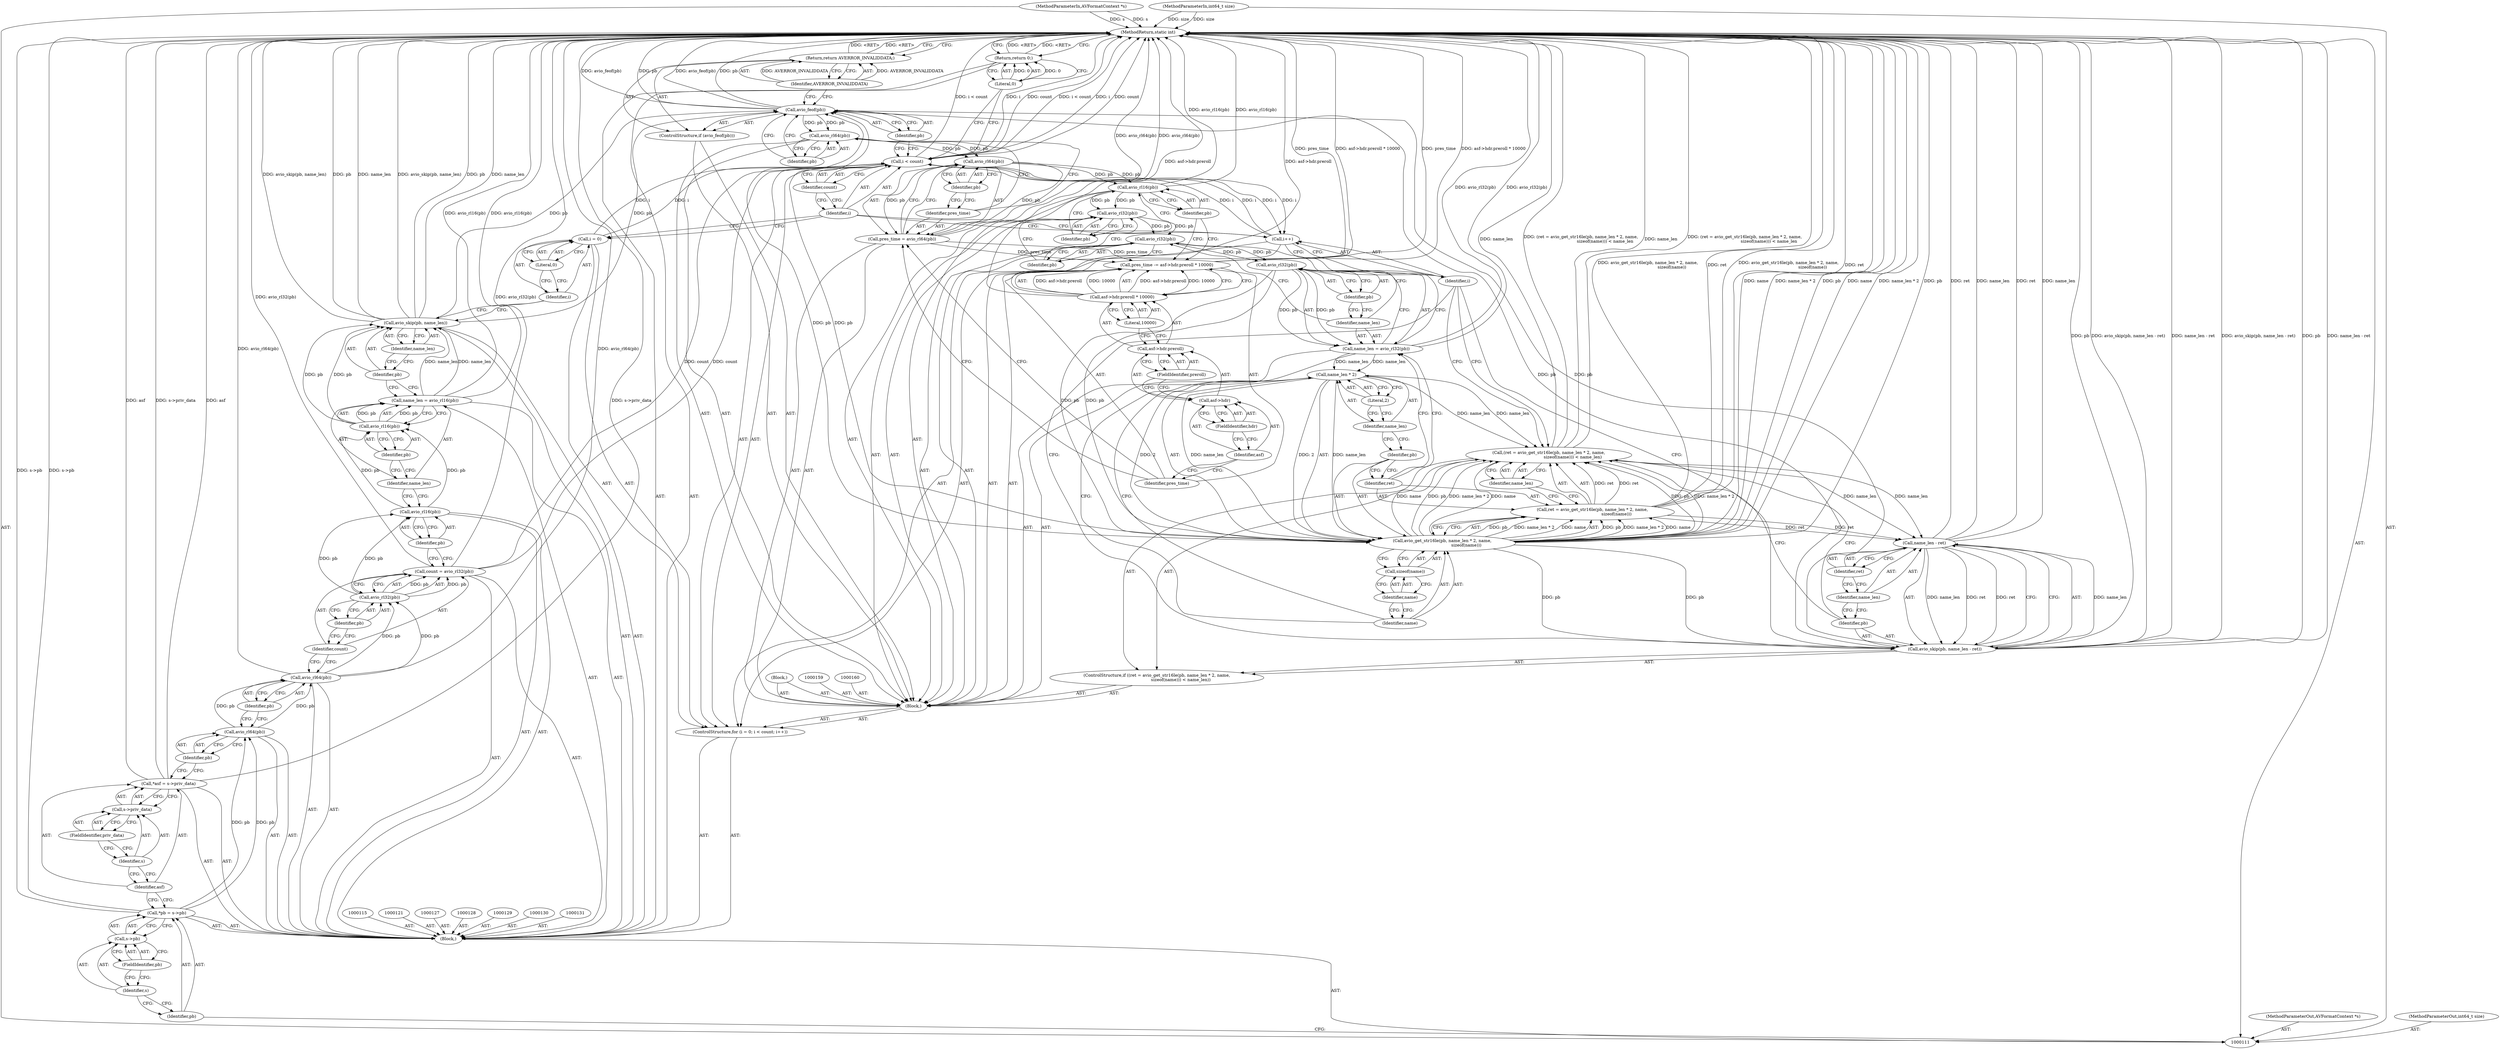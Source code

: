 digraph "0_FFmpeg_7f9ec5593e04827249e7aeb466da06a98a0d7329" {
"1000212" [label="(MethodReturn,static int)"];
"1000112" [label="(MethodParameterIn,AVFormatContext *s)"];
"1000294" [label="(MethodParameterOut,AVFormatContext *s)"];
"1000113" [label="(MethodParameterIn,int64_t size)"];
"1000295" [label="(MethodParameterOut,int64_t size)"];
"1000138" [label="(Call,avio_rl32(pb))"];
"1000139" [label="(Identifier,pb)"];
"1000136" [label="(Call,count = avio_rl32(pb))"];
"1000137" [label="(Identifier,count)"];
"1000141" [label="(Identifier,pb)"];
"1000140" [label="(Call,avio_rl16(pb))"];
"1000144" [label="(Call,avio_rl16(pb))"];
"1000145" [label="(Identifier,pb)"];
"1000142" [label="(Call,name_len = avio_rl16(pb))"];
"1000143" [label="(Identifier,name_len)"];
"1000147" [label="(Identifier,pb)"];
"1000148" [label="(Identifier,name_len)"];
"1000146" [label="(Call,avio_skip(pb, name_len))"];
"1000150" [label="(Call,i = 0)"];
"1000151" [label="(Identifier,i)"];
"1000152" [label="(Literal,0)"];
"1000153" [label="(Call,i < count)"];
"1000154" [label="(Identifier,i)"];
"1000155" [label="(Identifier,count)"];
"1000156" [label="(Call,i++)"];
"1000157" [label="(Identifier,i)"];
"1000149" [label="(ControlStructure,for (i = 0; i < count; i++))"];
"1000158" [label="(Block,)"];
"1000162" [label="(Call,avio_feof(pb))"];
"1000163" [label="(Identifier,pb)"];
"1000161" [label="(ControlStructure,if (avio_feof(pb)))"];
"1000114" [label="(Block,)"];
"1000164" [label="(Return,return AVERROR_INVALIDDATA;)"];
"1000165" [label="(Identifier,AVERROR_INVALIDDATA)"];
"1000167" [label="(Identifier,pb)"];
"1000166" [label="(Call,avio_rl64(pb))"];
"1000170" [label="(Call,avio_rl64(pb))"];
"1000171" [label="(Identifier,pb)"];
"1000168" [label="(Call,pres_time = avio_rl64(pb))"];
"1000169" [label="(Identifier,pres_time)"];
"1000174" [label="(Call,asf->hdr.preroll * 10000)"];
"1000175" [label="(Call,asf->hdr.preroll)"];
"1000176" [label="(Call,asf->hdr)"];
"1000177" [label="(Identifier,asf)"];
"1000178" [label="(FieldIdentifier,hdr)"];
"1000179" [label="(FieldIdentifier,preroll)"];
"1000180" [label="(Literal,10000)"];
"1000172" [label="(Call,pres_time -= asf->hdr.preroll * 10000)"];
"1000173" [label="(Identifier,pres_time)"];
"1000182" [label="(Identifier,pb)"];
"1000181" [label="(Call,avio_rl16(pb))"];
"1000184" [label="(Identifier,pb)"];
"1000183" [label="(Call,avio_rl32(pb))"];
"1000186" [label="(Identifier,pb)"];
"1000185" [label="(Call,avio_rl32(pb))"];
"1000189" [label="(Call,avio_rl32(pb))"];
"1000190" [label="(Identifier,pb)"];
"1000187" [label="(Call,name_len = avio_rl32(pb))"];
"1000188" [label="(Identifier,name_len)"];
"1000192" [label="(Call,(ret = avio_get_str16le(pb, name_len * 2, name,\n                                    sizeof(name))) < name_len)"];
"1000193" [label="(Call,ret = avio_get_str16le(pb, name_len * 2, name,\n                                    sizeof(name)))"];
"1000194" [label="(Identifier,ret)"];
"1000195" [label="(Call,avio_get_str16le(pb, name_len * 2, name,\n                                    sizeof(name)))"];
"1000196" [label="(Identifier,pb)"];
"1000197" [label="(Call,name_len * 2)"];
"1000198" [label="(Identifier,name_len)"];
"1000199" [label="(Literal,2)"];
"1000200" [label="(Identifier,name)"];
"1000191" [label="(ControlStructure,if ((ret = avio_get_str16le(pb, name_len * 2, name,\n                                    sizeof(name))) < name_len))"];
"1000116" [label="(Call,*pb = s->pb)"];
"1000117" [label="(Identifier,pb)"];
"1000118" [label="(Call,s->pb)"];
"1000119" [label="(Identifier,s)"];
"1000120" [label="(FieldIdentifier,pb)"];
"1000201" [label="(Call,sizeof(name))"];
"1000202" [label="(Identifier,name)"];
"1000203" [label="(Identifier,name_len)"];
"1000204" [label="(Call,avio_skip(pb, name_len - ret))"];
"1000205" [label="(Identifier,pb)"];
"1000206" [label="(Call,name_len - ret)"];
"1000207" [label="(Identifier,name_len)"];
"1000208" [label="(Identifier,ret)"];
"1000209" [label="(Block,)"];
"1000211" [label="(Literal,0)"];
"1000210" [label="(Return,return 0;)"];
"1000122" [label="(Call,*asf = s->priv_data)"];
"1000123" [label="(Identifier,asf)"];
"1000124" [label="(Call,s->priv_data)"];
"1000125" [label="(Identifier,s)"];
"1000126" [label="(FieldIdentifier,priv_data)"];
"1000133" [label="(Identifier,pb)"];
"1000132" [label="(Call,avio_rl64(pb))"];
"1000135" [label="(Identifier,pb)"];
"1000134" [label="(Call,avio_rl64(pb))"];
"1000212" -> "1000111"  [label="AST: "];
"1000212" -> "1000164"  [label="CFG: "];
"1000212" -> "1000210"  [label="CFG: "];
"1000210" -> "1000212"  [label="DDG: <RET>"];
"1000164" -> "1000212"  [label="DDG: <RET>"];
"1000195" -> "1000212"  [label="DDG: name"];
"1000195" -> "1000212"  [label="DDG: name_len * 2"];
"1000195" -> "1000212"  [label="DDG: pb"];
"1000187" -> "1000212"  [label="DDG: avio_rl32(pb)"];
"1000193" -> "1000212"  [label="DDG: avio_get_str16le(pb, name_len * 2, name,\n                                    sizeof(name))"];
"1000193" -> "1000212"  [label="DDG: ret"];
"1000181" -> "1000212"  [label="DDG: avio_rl16(pb)"];
"1000192" -> "1000212"  [label="DDG: name_len"];
"1000192" -> "1000212"  [label="DDG: (ret = avio_get_str16le(pb, name_len * 2, name,\n                                    sizeof(name))) < name_len"];
"1000116" -> "1000212"  [label="DDG: s->pb"];
"1000112" -> "1000212"  [label="DDG: s"];
"1000153" -> "1000212"  [label="DDG: i"];
"1000153" -> "1000212"  [label="DDG: count"];
"1000153" -> "1000212"  [label="DDG: i < count"];
"1000204" -> "1000212"  [label="DDG: pb"];
"1000204" -> "1000212"  [label="DDG: name_len - ret"];
"1000204" -> "1000212"  [label="DDG: avio_skip(pb, name_len - ret)"];
"1000122" -> "1000212"  [label="DDG: asf"];
"1000122" -> "1000212"  [label="DDG: s->priv_data"];
"1000142" -> "1000212"  [label="DDG: avio_rl16(pb)"];
"1000134" -> "1000212"  [label="DDG: avio_rl64(pb)"];
"1000206" -> "1000212"  [label="DDG: ret"];
"1000206" -> "1000212"  [label="DDG: name_len"];
"1000146" -> "1000212"  [label="DDG: name_len"];
"1000146" -> "1000212"  [label="DDG: avio_skip(pb, name_len)"];
"1000146" -> "1000212"  [label="DDG: pb"];
"1000113" -> "1000212"  [label="DDG: size"];
"1000172" -> "1000212"  [label="DDG: pres_time"];
"1000172" -> "1000212"  [label="DDG: asf->hdr.preroll * 10000"];
"1000168" -> "1000212"  [label="DDG: avio_rl64(pb)"];
"1000136" -> "1000212"  [label="DDG: avio_rl32(pb)"];
"1000162" -> "1000212"  [label="DDG: pb"];
"1000162" -> "1000212"  [label="DDG: avio_feof(pb)"];
"1000174" -> "1000212"  [label="DDG: asf->hdr.preroll"];
"1000112" -> "1000111"  [label="AST: "];
"1000112" -> "1000212"  [label="DDG: s"];
"1000294" -> "1000111"  [label="AST: "];
"1000113" -> "1000111"  [label="AST: "];
"1000113" -> "1000212"  [label="DDG: size"];
"1000295" -> "1000111"  [label="AST: "];
"1000138" -> "1000136"  [label="AST: "];
"1000138" -> "1000139"  [label="CFG: "];
"1000139" -> "1000138"  [label="AST: "];
"1000136" -> "1000138"  [label="CFG: "];
"1000138" -> "1000136"  [label="DDG: pb"];
"1000134" -> "1000138"  [label="DDG: pb"];
"1000138" -> "1000140"  [label="DDG: pb"];
"1000139" -> "1000138"  [label="AST: "];
"1000139" -> "1000137"  [label="CFG: "];
"1000138" -> "1000139"  [label="CFG: "];
"1000136" -> "1000114"  [label="AST: "];
"1000136" -> "1000138"  [label="CFG: "];
"1000137" -> "1000136"  [label="AST: "];
"1000138" -> "1000136"  [label="AST: "];
"1000141" -> "1000136"  [label="CFG: "];
"1000136" -> "1000212"  [label="DDG: avio_rl32(pb)"];
"1000138" -> "1000136"  [label="DDG: pb"];
"1000136" -> "1000153"  [label="DDG: count"];
"1000137" -> "1000136"  [label="AST: "];
"1000137" -> "1000134"  [label="CFG: "];
"1000139" -> "1000137"  [label="CFG: "];
"1000141" -> "1000140"  [label="AST: "];
"1000141" -> "1000136"  [label="CFG: "];
"1000140" -> "1000141"  [label="CFG: "];
"1000140" -> "1000114"  [label="AST: "];
"1000140" -> "1000141"  [label="CFG: "];
"1000141" -> "1000140"  [label="AST: "];
"1000143" -> "1000140"  [label="CFG: "];
"1000138" -> "1000140"  [label="DDG: pb"];
"1000140" -> "1000144"  [label="DDG: pb"];
"1000144" -> "1000142"  [label="AST: "];
"1000144" -> "1000145"  [label="CFG: "];
"1000145" -> "1000144"  [label="AST: "];
"1000142" -> "1000144"  [label="CFG: "];
"1000144" -> "1000142"  [label="DDG: pb"];
"1000140" -> "1000144"  [label="DDG: pb"];
"1000144" -> "1000146"  [label="DDG: pb"];
"1000145" -> "1000144"  [label="AST: "];
"1000145" -> "1000143"  [label="CFG: "];
"1000144" -> "1000145"  [label="CFG: "];
"1000142" -> "1000114"  [label="AST: "];
"1000142" -> "1000144"  [label="CFG: "];
"1000143" -> "1000142"  [label="AST: "];
"1000144" -> "1000142"  [label="AST: "];
"1000147" -> "1000142"  [label="CFG: "];
"1000142" -> "1000212"  [label="DDG: avio_rl16(pb)"];
"1000144" -> "1000142"  [label="DDG: pb"];
"1000142" -> "1000146"  [label="DDG: name_len"];
"1000143" -> "1000142"  [label="AST: "];
"1000143" -> "1000140"  [label="CFG: "];
"1000145" -> "1000143"  [label="CFG: "];
"1000147" -> "1000146"  [label="AST: "];
"1000147" -> "1000142"  [label="CFG: "];
"1000148" -> "1000147"  [label="CFG: "];
"1000148" -> "1000146"  [label="AST: "];
"1000148" -> "1000147"  [label="CFG: "];
"1000146" -> "1000148"  [label="CFG: "];
"1000146" -> "1000114"  [label="AST: "];
"1000146" -> "1000148"  [label="CFG: "];
"1000147" -> "1000146"  [label="AST: "];
"1000148" -> "1000146"  [label="AST: "];
"1000151" -> "1000146"  [label="CFG: "];
"1000146" -> "1000212"  [label="DDG: name_len"];
"1000146" -> "1000212"  [label="DDG: avio_skip(pb, name_len)"];
"1000146" -> "1000212"  [label="DDG: pb"];
"1000144" -> "1000146"  [label="DDG: pb"];
"1000142" -> "1000146"  [label="DDG: name_len"];
"1000146" -> "1000162"  [label="DDG: pb"];
"1000150" -> "1000149"  [label="AST: "];
"1000150" -> "1000152"  [label="CFG: "];
"1000151" -> "1000150"  [label="AST: "];
"1000152" -> "1000150"  [label="AST: "];
"1000154" -> "1000150"  [label="CFG: "];
"1000150" -> "1000153"  [label="DDG: i"];
"1000151" -> "1000150"  [label="AST: "];
"1000151" -> "1000146"  [label="CFG: "];
"1000152" -> "1000151"  [label="CFG: "];
"1000152" -> "1000150"  [label="AST: "];
"1000152" -> "1000151"  [label="CFG: "];
"1000150" -> "1000152"  [label="CFG: "];
"1000153" -> "1000149"  [label="AST: "];
"1000153" -> "1000155"  [label="CFG: "];
"1000154" -> "1000153"  [label="AST: "];
"1000155" -> "1000153"  [label="AST: "];
"1000163" -> "1000153"  [label="CFG: "];
"1000211" -> "1000153"  [label="CFG: "];
"1000153" -> "1000212"  [label="DDG: i"];
"1000153" -> "1000212"  [label="DDG: count"];
"1000153" -> "1000212"  [label="DDG: i < count"];
"1000150" -> "1000153"  [label="DDG: i"];
"1000156" -> "1000153"  [label="DDG: i"];
"1000136" -> "1000153"  [label="DDG: count"];
"1000153" -> "1000156"  [label="DDG: i"];
"1000154" -> "1000153"  [label="AST: "];
"1000154" -> "1000150"  [label="CFG: "];
"1000154" -> "1000156"  [label="CFG: "];
"1000155" -> "1000154"  [label="CFG: "];
"1000155" -> "1000153"  [label="AST: "];
"1000155" -> "1000154"  [label="CFG: "];
"1000153" -> "1000155"  [label="CFG: "];
"1000156" -> "1000149"  [label="AST: "];
"1000156" -> "1000157"  [label="CFG: "];
"1000157" -> "1000156"  [label="AST: "];
"1000154" -> "1000156"  [label="CFG: "];
"1000156" -> "1000153"  [label="DDG: i"];
"1000153" -> "1000156"  [label="DDG: i"];
"1000157" -> "1000156"  [label="AST: "];
"1000157" -> "1000204"  [label="CFG: "];
"1000157" -> "1000192"  [label="CFG: "];
"1000156" -> "1000157"  [label="CFG: "];
"1000149" -> "1000114"  [label="AST: "];
"1000150" -> "1000149"  [label="AST: "];
"1000153" -> "1000149"  [label="AST: "];
"1000156" -> "1000149"  [label="AST: "];
"1000158" -> "1000149"  [label="AST: "];
"1000158" -> "1000149"  [label="AST: "];
"1000159" -> "1000158"  [label="AST: "];
"1000160" -> "1000158"  [label="AST: "];
"1000161" -> "1000158"  [label="AST: "];
"1000166" -> "1000158"  [label="AST: "];
"1000168" -> "1000158"  [label="AST: "];
"1000172" -> "1000158"  [label="AST: "];
"1000181" -> "1000158"  [label="AST: "];
"1000183" -> "1000158"  [label="AST: "];
"1000185" -> "1000158"  [label="AST: "];
"1000187" -> "1000158"  [label="AST: "];
"1000191" -> "1000158"  [label="AST: "];
"1000209" -> "1000158"  [label="AST: "];
"1000162" -> "1000161"  [label="AST: "];
"1000162" -> "1000163"  [label="CFG: "];
"1000163" -> "1000162"  [label="AST: "];
"1000165" -> "1000162"  [label="CFG: "];
"1000167" -> "1000162"  [label="CFG: "];
"1000162" -> "1000212"  [label="DDG: pb"];
"1000162" -> "1000212"  [label="DDG: avio_feof(pb)"];
"1000204" -> "1000162"  [label="DDG: pb"];
"1000195" -> "1000162"  [label="DDG: pb"];
"1000146" -> "1000162"  [label="DDG: pb"];
"1000162" -> "1000166"  [label="DDG: pb"];
"1000163" -> "1000162"  [label="AST: "];
"1000163" -> "1000153"  [label="CFG: "];
"1000162" -> "1000163"  [label="CFG: "];
"1000161" -> "1000158"  [label="AST: "];
"1000162" -> "1000161"  [label="AST: "];
"1000164" -> "1000161"  [label="AST: "];
"1000114" -> "1000111"  [label="AST: "];
"1000115" -> "1000114"  [label="AST: "];
"1000116" -> "1000114"  [label="AST: "];
"1000121" -> "1000114"  [label="AST: "];
"1000122" -> "1000114"  [label="AST: "];
"1000127" -> "1000114"  [label="AST: "];
"1000128" -> "1000114"  [label="AST: "];
"1000129" -> "1000114"  [label="AST: "];
"1000130" -> "1000114"  [label="AST: "];
"1000131" -> "1000114"  [label="AST: "];
"1000132" -> "1000114"  [label="AST: "];
"1000134" -> "1000114"  [label="AST: "];
"1000136" -> "1000114"  [label="AST: "];
"1000140" -> "1000114"  [label="AST: "];
"1000142" -> "1000114"  [label="AST: "];
"1000146" -> "1000114"  [label="AST: "];
"1000149" -> "1000114"  [label="AST: "];
"1000210" -> "1000114"  [label="AST: "];
"1000164" -> "1000161"  [label="AST: "];
"1000164" -> "1000165"  [label="CFG: "];
"1000165" -> "1000164"  [label="AST: "];
"1000212" -> "1000164"  [label="CFG: "];
"1000164" -> "1000212"  [label="DDG: <RET>"];
"1000165" -> "1000164"  [label="DDG: AVERROR_INVALIDDATA"];
"1000165" -> "1000164"  [label="AST: "];
"1000165" -> "1000162"  [label="CFG: "];
"1000164" -> "1000165"  [label="CFG: "];
"1000165" -> "1000164"  [label="DDG: AVERROR_INVALIDDATA"];
"1000167" -> "1000166"  [label="AST: "];
"1000167" -> "1000162"  [label="CFG: "];
"1000166" -> "1000167"  [label="CFG: "];
"1000166" -> "1000158"  [label="AST: "];
"1000166" -> "1000167"  [label="CFG: "];
"1000167" -> "1000166"  [label="AST: "];
"1000169" -> "1000166"  [label="CFG: "];
"1000162" -> "1000166"  [label="DDG: pb"];
"1000166" -> "1000170"  [label="DDG: pb"];
"1000170" -> "1000168"  [label="AST: "];
"1000170" -> "1000171"  [label="CFG: "];
"1000171" -> "1000170"  [label="AST: "];
"1000168" -> "1000170"  [label="CFG: "];
"1000170" -> "1000168"  [label="DDG: pb"];
"1000166" -> "1000170"  [label="DDG: pb"];
"1000170" -> "1000181"  [label="DDG: pb"];
"1000171" -> "1000170"  [label="AST: "];
"1000171" -> "1000169"  [label="CFG: "];
"1000170" -> "1000171"  [label="CFG: "];
"1000168" -> "1000158"  [label="AST: "];
"1000168" -> "1000170"  [label="CFG: "];
"1000169" -> "1000168"  [label="AST: "];
"1000170" -> "1000168"  [label="AST: "];
"1000173" -> "1000168"  [label="CFG: "];
"1000168" -> "1000212"  [label="DDG: avio_rl64(pb)"];
"1000170" -> "1000168"  [label="DDG: pb"];
"1000168" -> "1000172"  [label="DDG: pres_time"];
"1000169" -> "1000168"  [label="AST: "];
"1000169" -> "1000166"  [label="CFG: "];
"1000171" -> "1000169"  [label="CFG: "];
"1000174" -> "1000172"  [label="AST: "];
"1000174" -> "1000180"  [label="CFG: "];
"1000175" -> "1000174"  [label="AST: "];
"1000180" -> "1000174"  [label="AST: "];
"1000172" -> "1000174"  [label="CFG: "];
"1000174" -> "1000212"  [label="DDG: asf->hdr.preroll"];
"1000174" -> "1000172"  [label="DDG: asf->hdr.preroll"];
"1000174" -> "1000172"  [label="DDG: 10000"];
"1000175" -> "1000174"  [label="AST: "];
"1000175" -> "1000179"  [label="CFG: "];
"1000176" -> "1000175"  [label="AST: "];
"1000179" -> "1000175"  [label="AST: "];
"1000180" -> "1000175"  [label="CFG: "];
"1000176" -> "1000175"  [label="AST: "];
"1000176" -> "1000178"  [label="CFG: "];
"1000177" -> "1000176"  [label="AST: "];
"1000178" -> "1000176"  [label="AST: "];
"1000179" -> "1000176"  [label="CFG: "];
"1000177" -> "1000176"  [label="AST: "];
"1000177" -> "1000173"  [label="CFG: "];
"1000178" -> "1000177"  [label="CFG: "];
"1000178" -> "1000176"  [label="AST: "];
"1000178" -> "1000177"  [label="CFG: "];
"1000176" -> "1000178"  [label="CFG: "];
"1000179" -> "1000175"  [label="AST: "];
"1000179" -> "1000176"  [label="CFG: "];
"1000175" -> "1000179"  [label="CFG: "];
"1000180" -> "1000174"  [label="AST: "];
"1000180" -> "1000175"  [label="CFG: "];
"1000174" -> "1000180"  [label="CFG: "];
"1000172" -> "1000158"  [label="AST: "];
"1000172" -> "1000174"  [label="CFG: "];
"1000173" -> "1000172"  [label="AST: "];
"1000174" -> "1000172"  [label="AST: "];
"1000182" -> "1000172"  [label="CFG: "];
"1000172" -> "1000212"  [label="DDG: pres_time"];
"1000172" -> "1000212"  [label="DDG: asf->hdr.preroll * 10000"];
"1000174" -> "1000172"  [label="DDG: asf->hdr.preroll"];
"1000174" -> "1000172"  [label="DDG: 10000"];
"1000168" -> "1000172"  [label="DDG: pres_time"];
"1000173" -> "1000172"  [label="AST: "];
"1000173" -> "1000168"  [label="CFG: "];
"1000177" -> "1000173"  [label="CFG: "];
"1000182" -> "1000181"  [label="AST: "];
"1000182" -> "1000172"  [label="CFG: "];
"1000181" -> "1000182"  [label="CFG: "];
"1000181" -> "1000158"  [label="AST: "];
"1000181" -> "1000182"  [label="CFG: "];
"1000182" -> "1000181"  [label="AST: "];
"1000184" -> "1000181"  [label="CFG: "];
"1000181" -> "1000212"  [label="DDG: avio_rl16(pb)"];
"1000170" -> "1000181"  [label="DDG: pb"];
"1000181" -> "1000183"  [label="DDG: pb"];
"1000184" -> "1000183"  [label="AST: "];
"1000184" -> "1000181"  [label="CFG: "];
"1000183" -> "1000184"  [label="CFG: "];
"1000183" -> "1000158"  [label="AST: "];
"1000183" -> "1000184"  [label="CFG: "];
"1000184" -> "1000183"  [label="AST: "];
"1000186" -> "1000183"  [label="CFG: "];
"1000181" -> "1000183"  [label="DDG: pb"];
"1000183" -> "1000185"  [label="DDG: pb"];
"1000186" -> "1000185"  [label="AST: "];
"1000186" -> "1000183"  [label="CFG: "];
"1000185" -> "1000186"  [label="CFG: "];
"1000185" -> "1000158"  [label="AST: "];
"1000185" -> "1000186"  [label="CFG: "];
"1000186" -> "1000185"  [label="AST: "];
"1000188" -> "1000185"  [label="CFG: "];
"1000183" -> "1000185"  [label="DDG: pb"];
"1000185" -> "1000189"  [label="DDG: pb"];
"1000189" -> "1000187"  [label="AST: "];
"1000189" -> "1000190"  [label="CFG: "];
"1000190" -> "1000189"  [label="AST: "];
"1000187" -> "1000189"  [label="CFG: "];
"1000189" -> "1000187"  [label="DDG: pb"];
"1000185" -> "1000189"  [label="DDG: pb"];
"1000189" -> "1000195"  [label="DDG: pb"];
"1000190" -> "1000189"  [label="AST: "];
"1000190" -> "1000188"  [label="CFG: "];
"1000189" -> "1000190"  [label="CFG: "];
"1000187" -> "1000158"  [label="AST: "];
"1000187" -> "1000189"  [label="CFG: "];
"1000188" -> "1000187"  [label="AST: "];
"1000189" -> "1000187"  [label="AST: "];
"1000194" -> "1000187"  [label="CFG: "];
"1000187" -> "1000212"  [label="DDG: avio_rl32(pb)"];
"1000189" -> "1000187"  [label="DDG: pb"];
"1000187" -> "1000197"  [label="DDG: name_len"];
"1000188" -> "1000187"  [label="AST: "];
"1000188" -> "1000185"  [label="CFG: "];
"1000190" -> "1000188"  [label="CFG: "];
"1000192" -> "1000191"  [label="AST: "];
"1000192" -> "1000203"  [label="CFG: "];
"1000193" -> "1000192"  [label="AST: "];
"1000203" -> "1000192"  [label="AST: "];
"1000205" -> "1000192"  [label="CFG: "];
"1000157" -> "1000192"  [label="CFG: "];
"1000192" -> "1000212"  [label="DDG: name_len"];
"1000192" -> "1000212"  [label="DDG: (ret = avio_get_str16le(pb, name_len * 2, name,\n                                    sizeof(name))) < name_len"];
"1000193" -> "1000192"  [label="DDG: ret"];
"1000195" -> "1000192"  [label="DDG: pb"];
"1000195" -> "1000192"  [label="DDG: name_len * 2"];
"1000195" -> "1000192"  [label="DDG: name"];
"1000197" -> "1000192"  [label="DDG: name_len"];
"1000192" -> "1000206"  [label="DDG: name_len"];
"1000193" -> "1000192"  [label="AST: "];
"1000193" -> "1000195"  [label="CFG: "];
"1000194" -> "1000193"  [label="AST: "];
"1000195" -> "1000193"  [label="AST: "];
"1000203" -> "1000193"  [label="CFG: "];
"1000193" -> "1000212"  [label="DDG: avio_get_str16le(pb, name_len * 2, name,\n                                    sizeof(name))"];
"1000193" -> "1000212"  [label="DDG: ret"];
"1000193" -> "1000192"  [label="DDG: ret"];
"1000195" -> "1000193"  [label="DDG: pb"];
"1000195" -> "1000193"  [label="DDG: name_len * 2"];
"1000195" -> "1000193"  [label="DDG: name"];
"1000193" -> "1000206"  [label="DDG: ret"];
"1000194" -> "1000193"  [label="AST: "];
"1000194" -> "1000187"  [label="CFG: "];
"1000196" -> "1000194"  [label="CFG: "];
"1000195" -> "1000193"  [label="AST: "];
"1000195" -> "1000201"  [label="CFG: "];
"1000196" -> "1000195"  [label="AST: "];
"1000197" -> "1000195"  [label="AST: "];
"1000200" -> "1000195"  [label="AST: "];
"1000201" -> "1000195"  [label="AST: "];
"1000193" -> "1000195"  [label="CFG: "];
"1000195" -> "1000212"  [label="DDG: name"];
"1000195" -> "1000212"  [label="DDG: name_len * 2"];
"1000195" -> "1000212"  [label="DDG: pb"];
"1000195" -> "1000162"  [label="DDG: pb"];
"1000195" -> "1000192"  [label="DDG: pb"];
"1000195" -> "1000192"  [label="DDG: name_len * 2"];
"1000195" -> "1000192"  [label="DDG: name"];
"1000195" -> "1000193"  [label="DDG: pb"];
"1000195" -> "1000193"  [label="DDG: name_len * 2"];
"1000195" -> "1000193"  [label="DDG: name"];
"1000189" -> "1000195"  [label="DDG: pb"];
"1000197" -> "1000195"  [label="DDG: name_len"];
"1000197" -> "1000195"  [label="DDG: 2"];
"1000195" -> "1000204"  [label="DDG: pb"];
"1000196" -> "1000195"  [label="AST: "];
"1000196" -> "1000194"  [label="CFG: "];
"1000198" -> "1000196"  [label="CFG: "];
"1000197" -> "1000195"  [label="AST: "];
"1000197" -> "1000199"  [label="CFG: "];
"1000198" -> "1000197"  [label="AST: "];
"1000199" -> "1000197"  [label="AST: "];
"1000200" -> "1000197"  [label="CFG: "];
"1000197" -> "1000195"  [label="DDG: name_len"];
"1000197" -> "1000195"  [label="DDG: 2"];
"1000187" -> "1000197"  [label="DDG: name_len"];
"1000197" -> "1000192"  [label="DDG: name_len"];
"1000198" -> "1000197"  [label="AST: "];
"1000198" -> "1000196"  [label="CFG: "];
"1000199" -> "1000198"  [label="CFG: "];
"1000199" -> "1000197"  [label="AST: "];
"1000199" -> "1000198"  [label="CFG: "];
"1000197" -> "1000199"  [label="CFG: "];
"1000200" -> "1000195"  [label="AST: "];
"1000200" -> "1000197"  [label="CFG: "];
"1000202" -> "1000200"  [label="CFG: "];
"1000191" -> "1000158"  [label="AST: "];
"1000192" -> "1000191"  [label="AST: "];
"1000204" -> "1000191"  [label="AST: "];
"1000116" -> "1000114"  [label="AST: "];
"1000116" -> "1000118"  [label="CFG: "];
"1000117" -> "1000116"  [label="AST: "];
"1000118" -> "1000116"  [label="AST: "];
"1000123" -> "1000116"  [label="CFG: "];
"1000116" -> "1000212"  [label="DDG: s->pb"];
"1000116" -> "1000132"  [label="DDG: pb"];
"1000117" -> "1000116"  [label="AST: "];
"1000117" -> "1000111"  [label="CFG: "];
"1000119" -> "1000117"  [label="CFG: "];
"1000118" -> "1000116"  [label="AST: "];
"1000118" -> "1000120"  [label="CFG: "];
"1000119" -> "1000118"  [label="AST: "];
"1000120" -> "1000118"  [label="AST: "];
"1000116" -> "1000118"  [label="CFG: "];
"1000119" -> "1000118"  [label="AST: "];
"1000119" -> "1000117"  [label="CFG: "];
"1000120" -> "1000119"  [label="CFG: "];
"1000120" -> "1000118"  [label="AST: "];
"1000120" -> "1000119"  [label="CFG: "];
"1000118" -> "1000120"  [label="CFG: "];
"1000201" -> "1000195"  [label="AST: "];
"1000201" -> "1000202"  [label="CFG: "];
"1000202" -> "1000201"  [label="AST: "];
"1000195" -> "1000201"  [label="CFG: "];
"1000202" -> "1000201"  [label="AST: "];
"1000202" -> "1000200"  [label="CFG: "];
"1000201" -> "1000202"  [label="CFG: "];
"1000203" -> "1000192"  [label="AST: "];
"1000203" -> "1000193"  [label="CFG: "];
"1000192" -> "1000203"  [label="CFG: "];
"1000204" -> "1000191"  [label="AST: "];
"1000204" -> "1000206"  [label="CFG: "];
"1000205" -> "1000204"  [label="AST: "];
"1000206" -> "1000204"  [label="AST: "];
"1000157" -> "1000204"  [label="CFG: "];
"1000204" -> "1000212"  [label="DDG: pb"];
"1000204" -> "1000212"  [label="DDG: name_len - ret"];
"1000204" -> "1000212"  [label="DDG: avio_skip(pb, name_len - ret)"];
"1000204" -> "1000162"  [label="DDG: pb"];
"1000195" -> "1000204"  [label="DDG: pb"];
"1000206" -> "1000204"  [label="DDG: name_len"];
"1000206" -> "1000204"  [label="DDG: ret"];
"1000205" -> "1000204"  [label="AST: "];
"1000205" -> "1000192"  [label="CFG: "];
"1000207" -> "1000205"  [label="CFG: "];
"1000206" -> "1000204"  [label="AST: "];
"1000206" -> "1000208"  [label="CFG: "];
"1000207" -> "1000206"  [label="AST: "];
"1000208" -> "1000206"  [label="AST: "];
"1000204" -> "1000206"  [label="CFG: "];
"1000206" -> "1000212"  [label="DDG: ret"];
"1000206" -> "1000212"  [label="DDG: name_len"];
"1000206" -> "1000204"  [label="DDG: name_len"];
"1000206" -> "1000204"  [label="DDG: ret"];
"1000192" -> "1000206"  [label="DDG: name_len"];
"1000193" -> "1000206"  [label="DDG: ret"];
"1000207" -> "1000206"  [label="AST: "];
"1000207" -> "1000205"  [label="CFG: "];
"1000208" -> "1000207"  [label="CFG: "];
"1000208" -> "1000206"  [label="AST: "];
"1000208" -> "1000207"  [label="CFG: "];
"1000206" -> "1000208"  [label="CFG: "];
"1000209" -> "1000158"  [label="AST: "];
"1000211" -> "1000210"  [label="AST: "];
"1000211" -> "1000153"  [label="CFG: "];
"1000210" -> "1000211"  [label="CFG: "];
"1000211" -> "1000210"  [label="DDG: 0"];
"1000210" -> "1000114"  [label="AST: "];
"1000210" -> "1000211"  [label="CFG: "];
"1000211" -> "1000210"  [label="AST: "];
"1000212" -> "1000210"  [label="CFG: "];
"1000210" -> "1000212"  [label="DDG: <RET>"];
"1000211" -> "1000210"  [label="DDG: 0"];
"1000122" -> "1000114"  [label="AST: "];
"1000122" -> "1000124"  [label="CFG: "];
"1000123" -> "1000122"  [label="AST: "];
"1000124" -> "1000122"  [label="AST: "];
"1000133" -> "1000122"  [label="CFG: "];
"1000122" -> "1000212"  [label="DDG: asf"];
"1000122" -> "1000212"  [label="DDG: s->priv_data"];
"1000123" -> "1000122"  [label="AST: "];
"1000123" -> "1000116"  [label="CFG: "];
"1000125" -> "1000123"  [label="CFG: "];
"1000124" -> "1000122"  [label="AST: "];
"1000124" -> "1000126"  [label="CFG: "];
"1000125" -> "1000124"  [label="AST: "];
"1000126" -> "1000124"  [label="AST: "];
"1000122" -> "1000124"  [label="CFG: "];
"1000125" -> "1000124"  [label="AST: "];
"1000125" -> "1000123"  [label="CFG: "];
"1000126" -> "1000125"  [label="CFG: "];
"1000126" -> "1000124"  [label="AST: "];
"1000126" -> "1000125"  [label="CFG: "];
"1000124" -> "1000126"  [label="CFG: "];
"1000133" -> "1000132"  [label="AST: "];
"1000133" -> "1000122"  [label="CFG: "];
"1000132" -> "1000133"  [label="CFG: "];
"1000132" -> "1000114"  [label="AST: "];
"1000132" -> "1000133"  [label="CFG: "];
"1000133" -> "1000132"  [label="AST: "];
"1000135" -> "1000132"  [label="CFG: "];
"1000116" -> "1000132"  [label="DDG: pb"];
"1000132" -> "1000134"  [label="DDG: pb"];
"1000135" -> "1000134"  [label="AST: "];
"1000135" -> "1000132"  [label="CFG: "];
"1000134" -> "1000135"  [label="CFG: "];
"1000134" -> "1000114"  [label="AST: "];
"1000134" -> "1000135"  [label="CFG: "];
"1000135" -> "1000134"  [label="AST: "];
"1000137" -> "1000134"  [label="CFG: "];
"1000134" -> "1000212"  [label="DDG: avio_rl64(pb)"];
"1000132" -> "1000134"  [label="DDG: pb"];
"1000134" -> "1000138"  [label="DDG: pb"];
}
